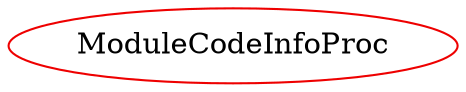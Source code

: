digraph modulecodeinfoproc{
ModuleCodeInfoProc	[shape=oval, color=red2, label="ModuleCodeInfoProc"];
}
